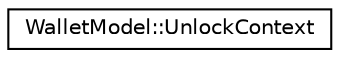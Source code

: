 digraph "Graphical Class Hierarchy"
{
 // LATEX_PDF_SIZE
  edge [fontname="Helvetica",fontsize="10",labelfontname="Helvetica",labelfontsize="10"];
  node [fontname="Helvetica",fontsize="10",shape=record];
  rankdir="LR";
  Node0 [label="WalletModel::UnlockContext",height=0.2,width=0.4,color="black", fillcolor="white", style="filled",URL="$class_wallet_model_1_1_unlock_context.html",tooltip=" "];
}
